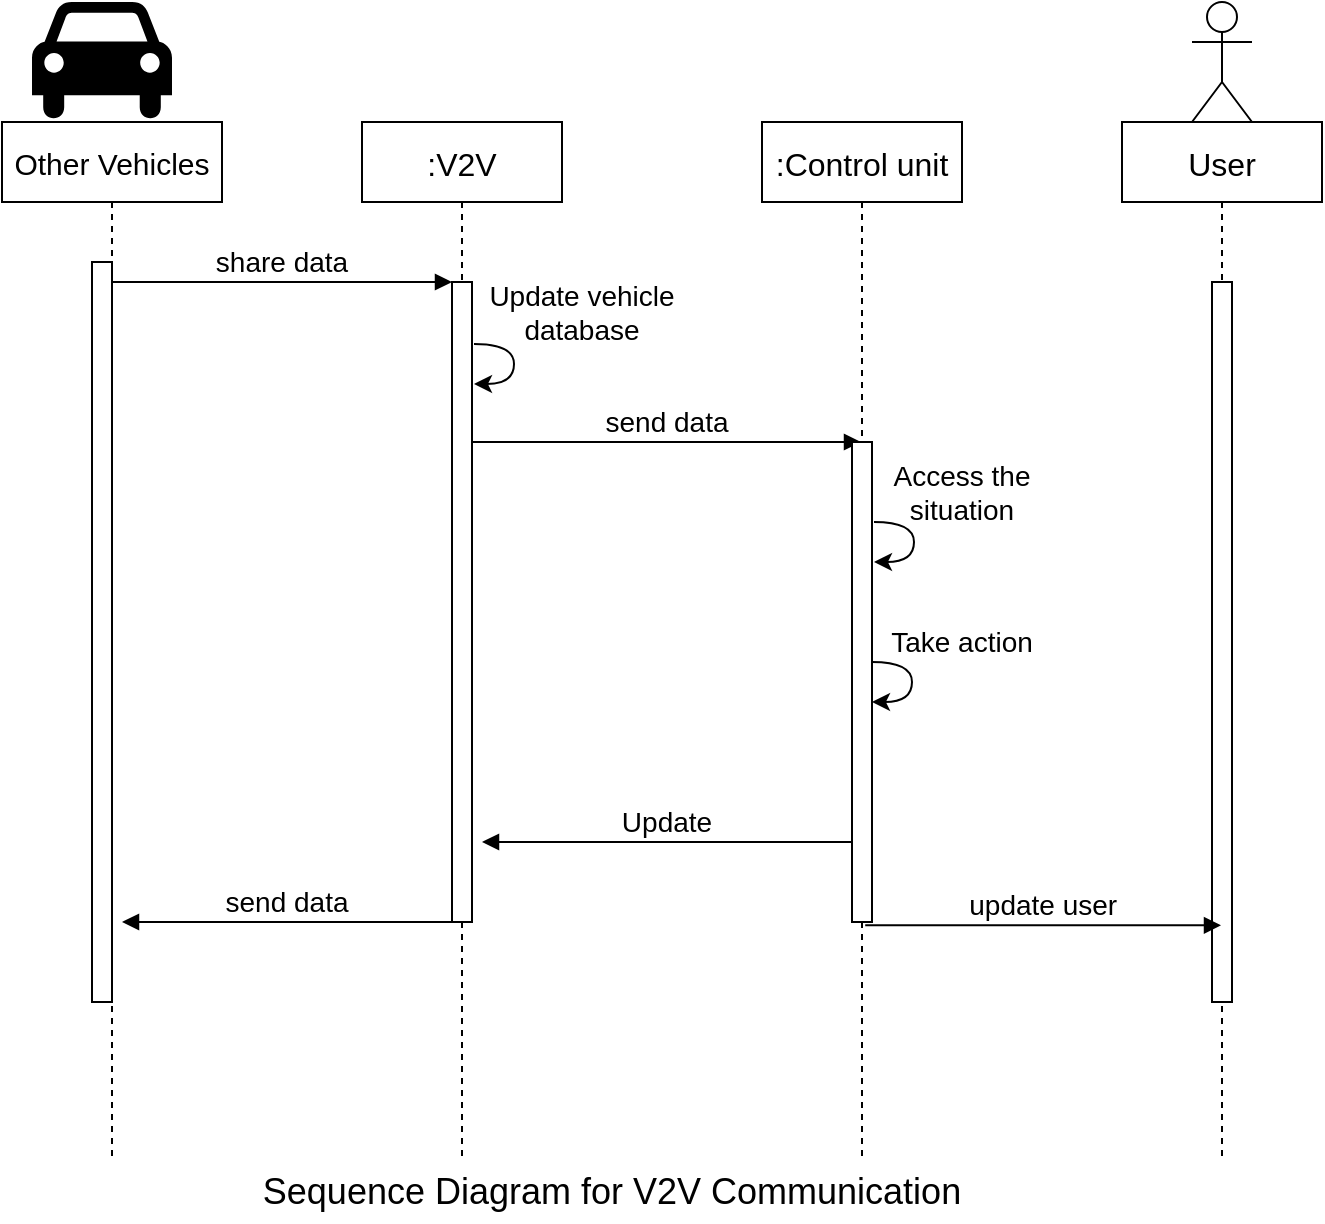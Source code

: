 <mxfile version="20.5.2" type="github">
  <diagram id="kgpKYQtTHZ0yAKxKKP6v" name="Page-1">
    <mxGraphModel dx="1038" dy="579" grid="1" gridSize="10" guides="1" tooltips="1" connect="1" arrows="1" fold="1" page="1" pageScale="1" pageWidth="850" pageHeight="1100" math="0" shadow="0">
      <root>
        <mxCell id="0" />
        <mxCell id="1" parent="0" />
        <mxCell id="3nuBFxr9cyL0pnOWT2aG-1" value="Other Vehicles" style="shape=umlLifeline;perimeter=lifelinePerimeter;container=1;collapsible=0;recursiveResize=0;rounded=0;shadow=0;strokeWidth=1;fontSize=15;" parent="1" vertex="1">
          <mxGeometry x="120" y="80" width="110" height="520" as="geometry" />
        </mxCell>
        <mxCell id="3nuBFxr9cyL0pnOWT2aG-2" value="" style="points=[];perimeter=orthogonalPerimeter;rounded=0;shadow=0;strokeWidth=1;fontSize=14;" parent="3nuBFxr9cyL0pnOWT2aG-1" vertex="1">
          <mxGeometry x="45" y="70" width="10" height="370" as="geometry" />
        </mxCell>
        <mxCell id="3nuBFxr9cyL0pnOWT2aG-5" value=":V2V" style="shape=umlLifeline;perimeter=lifelinePerimeter;container=1;collapsible=0;recursiveResize=0;rounded=0;shadow=0;strokeWidth=1;fontSize=16;" parent="1" vertex="1">
          <mxGeometry x="300" y="80" width="100" height="520" as="geometry" />
        </mxCell>
        <mxCell id="3nuBFxr9cyL0pnOWT2aG-6" value="" style="points=[];perimeter=orthogonalPerimeter;rounded=0;shadow=0;strokeWidth=1;fontSize=14;" parent="3nuBFxr9cyL0pnOWT2aG-5" vertex="1">
          <mxGeometry x="45" y="80" width="10" height="320" as="geometry" />
        </mxCell>
        <mxCell id="P2_TRqCxj_jv94KAaJIq-13" value="send data" style="verticalAlign=bottom;endArrow=block;shadow=0;strokeWidth=1;fontSize=14;" parent="3nuBFxr9cyL0pnOWT2aG-5" target="P2_TRqCxj_jv94KAaJIq-4" edge="1">
          <mxGeometry relative="1" as="geometry">
            <mxPoint x="55" y="160" as="sourcePoint" />
            <mxPoint x="225" y="160" as="targetPoint" />
          </mxGeometry>
        </mxCell>
        <mxCell id="P2_TRqCxj_jv94KAaJIq-20" value="send data" style="verticalAlign=bottom;endArrow=block;entryX=1;entryY=0;shadow=0;strokeWidth=1;fontSize=14;" parent="3nuBFxr9cyL0pnOWT2aG-5" edge="1">
          <mxGeometry relative="1" as="geometry">
            <mxPoint x="45" y="400" as="sourcePoint" />
            <mxPoint x="-120" y="400" as="targetPoint" />
          </mxGeometry>
        </mxCell>
        <mxCell id="3nuBFxr9cyL0pnOWT2aG-8" value="share data" style="verticalAlign=bottom;endArrow=block;entryX=0;entryY=0;shadow=0;strokeWidth=1;fontSize=14;" parent="1" source="3nuBFxr9cyL0pnOWT2aG-2" target="3nuBFxr9cyL0pnOWT2aG-6" edge="1">
          <mxGeometry relative="1" as="geometry">
            <mxPoint x="275" y="160" as="sourcePoint" />
          </mxGeometry>
        </mxCell>
        <mxCell id="P2_TRqCxj_jv94KAaJIq-3" value="" style="shape=mxgraph.signs.transportation.car_4;html=1;pointerEvents=1;fillColor=#000000;strokeColor=none;verticalLabelPosition=bottom;verticalAlign=top;align=center;sketch=0;fontSize=14;" parent="1" vertex="1">
          <mxGeometry x="135" y="20" width="70" height="60" as="geometry" />
        </mxCell>
        <mxCell id="P2_TRqCxj_jv94KAaJIq-4" value=":Control unit" style="shape=umlLifeline;perimeter=lifelinePerimeter;container=1;collapsible=0;recursiveResize=0;rounded=0;shadow=0;strokeWidth=1;fontSize=16;" parent="1" vertex="1">
          <mxGeometry x="500" y="80" width="100" height="520" as="geometry" />
        </mxCell>
        <mxCell id="P2_TRqCxj_jv94KAaJIq-5" value="" style="points=[];perimeter=orthogonalPerimeter;rounded=0;shadow=0;strokeWidth=1;fontSize=14;" parent="P2_TRqCxj_jv94KAaJIq-4" vertex="1">
          <mxGeometry x="45" y="160" width="10" height="240" as="geometry" />
        </mxCell>
        <mxCell id="P2_TRqCxj_jv94KAaJIq-18" value="Update" style="verticalAlign=bottom;endArrow=block;shadow=0;strokeWidth=1;fontSize=14;" parent="P2_TRqCxj_jv94KAaJIq-4" edge="1">
          <mxGeometry relative="1" as="geometry">
            <mxPoint x="45" y="360" as="sourcePoint" />
            <mxPoint x="-140" y="360" as="targetPoint" />
          </mxGeometry>
        </mxCell>
        <mxCell id="P2_TRqCxj_jv94KAaJIq-6" value="User" style="shape=umlLifeline;perimeter=lifelinePerimeter;container=1;collapsible=0;recursiveResize=0;rounded=0;shadow=0;strokeWidth=1;fontSize=16;" parent="1" vertex="1">
          <mxGeometry x="680" y="80" width="100" height="520" as="geometry" />
        </mxCell>
        <mxCell id="P2_TRqCxj_jv94KAaJIq-7" value="" style="points=[];perimeter=orthogonalPerimeter;rounded=0;shadow=0;strokeWidth=1;fontSize=14;" parent="P2_TRqCxj_jv94KAaJIq-6" vertex="1">
          <mxGeometry x="45" y="80" width="10" height="360" as="geometry" />
        </mxCell>
        <mxCell id="P2_TRqCxj_jv94KAaJIq-8" value="" style="shape=umlActor;verticalLabelPosition=bottom;verticalAlign=top;html=1;outlineConnect=0;fontSize=14;" parent="1" vertex="1">
          <mxGeometry x="715" y="20" width="30" height="60" as="geometry" />
        </mxCell>
        <mxCell id="P2_TRqCxj_jv94KAaJIq-11" value="" style="curved=1;endArrow=classic;html=1;rounded=0;fontSize=14;" parent="1" edge="1">
          <mxGeometry width="50" height="50" relative="1" as="geometry">
            <mxPoint x="356" y="191" as="sourcePoint" />
            <mxPoint x="356" y="211" as="targetPoint" />
            <Array as="points">
              <mxPoint x="376" y="191" />
              <mxPoint x="376" y="211" />
            </Array>
          </mxGeometry>
        </mxCell>
        <mxCell id="P2_TRqCxj_jv94KAaJIq-12" value="&lt;font style=&quot;font-size: 14px;&quot;&gt;Update vehicle database&lt;/font&gt;" style="text;html=1;strokeColor=none;fillColor=none;align=center;verticalAlign=middle;whiteSpace=wrap;rounded=0;fontSize=14;" parent="1" vertex="1">
          <mxGeometry x="350" y="160" width="120" height="30" as="geometry" />
        </mxCell>
        <mxCell id="P2_TRqCxj_jv94KAaJIq-14" value="" style="curved=1;endArrow=classic;html=1;rounded=0;fontSize=14;" parent="1" edge="1">
          <mxGeometry width="50" height="50" relative="1" as="geometry">
            <mxPoint x="556" y="280" as="sourcePoint" />
            <mxPoint x="556" y="300" as="targetPoint" />
            <Array as="points">
              <mxPoint x="576" y="280" />
              <mxPoint x="576" y="300" />
            </Array>
          </mxGeometry>
        </mxCell>
        <mxCell id="P2_TRqCxj_jv94KAaJIq-15" value="" style="curved=1;endArrow=classic;html=1;rounded=0;fontSize=14;" parent="1" edge="1">
          <mxGeometry width="50" height="50" relative="1" as="geometry">
            <mxPoint x="555" y="350" as="sourcePoint" />
            <mxPoint x="555" y="370" as="targetPoint" />
            <Array as="points">
              <mxPoint x="575" y="350" />
              <mxPoint x="575" y="370" />
            </Array>
          </mxGeometry>
        </mxCell>
        <mxCell id="P2_TRqCxj_jv94KAaJIq-16" value="&lt;font style=&quot;font-size: 14px;&quot;&gt;Access the situation&lt;/font&gt;" style="text;html=1;strokeColor=none;fillColor=none;align=center;verticalAlign=middle;whiteSpace=wrap;rounded=0;fontSize=14;" parent="1" vertex="1">
          <mxGeometry x="550" y="250" width="100" height="30" as="geometry" />
        </mxCell>
        <mxCell id="P2_TRqCxj_jv94KAaJIq-17" value="Take action" style="text;html=1;strokeColor=none;fillColor=none;align=center;verticalAlign=middle;whiteSpace=wrap;rounded=0;fontSize=14;" parent="1" vertex="1">
          <mxGeometry x="560" y="325" width="80" height="30" as="geometry" />
        </mxCell>
        <mxCell id="P2_TRqCxj_jv94KAaJIq-19" value="update user" style="verticalAlign=bottom;endArrow=block;shadow=0;strokeWidth=1;exitX=0.661;exitY=1.007;exitDx=0;exitDy=0;exitPerimeter=0;fontSize=14;" parent="1" source="P2_TRqCxj_jv94KAaJIq-5" target="P2_TRqCxj_jv94KAaJIq-6" edge="1">
          <mxGeometry relative="1" as="geometry">
            <mxPoint x="555" y="460" as="sourcePoint" />
            <mxPoint x="720" y="470" as="targetPoint" />
          </mxGeometry>
        </mxCell>
        <mxCell id="P2_TRqCxj_jv94KAaJIq-21" value="&lt;font style=&quot;font-size: 18px;&quot;&gt;Sequence Diagram for V2V Communication&lt;/font&gt;" style="text;html=1;strokeColor=none;fillColor=none;align=center;verticalAlign=middle;whiteSpace=wrap;rounded=0;fontSize=18;" parent="1" vertex="1">
          <mxGeometry x="245" y="600" width="360" height="30" as="geometry" />
        </mxCell>
      </root>
    </mxGraphModel>
  </diagram>
</mxfile>
